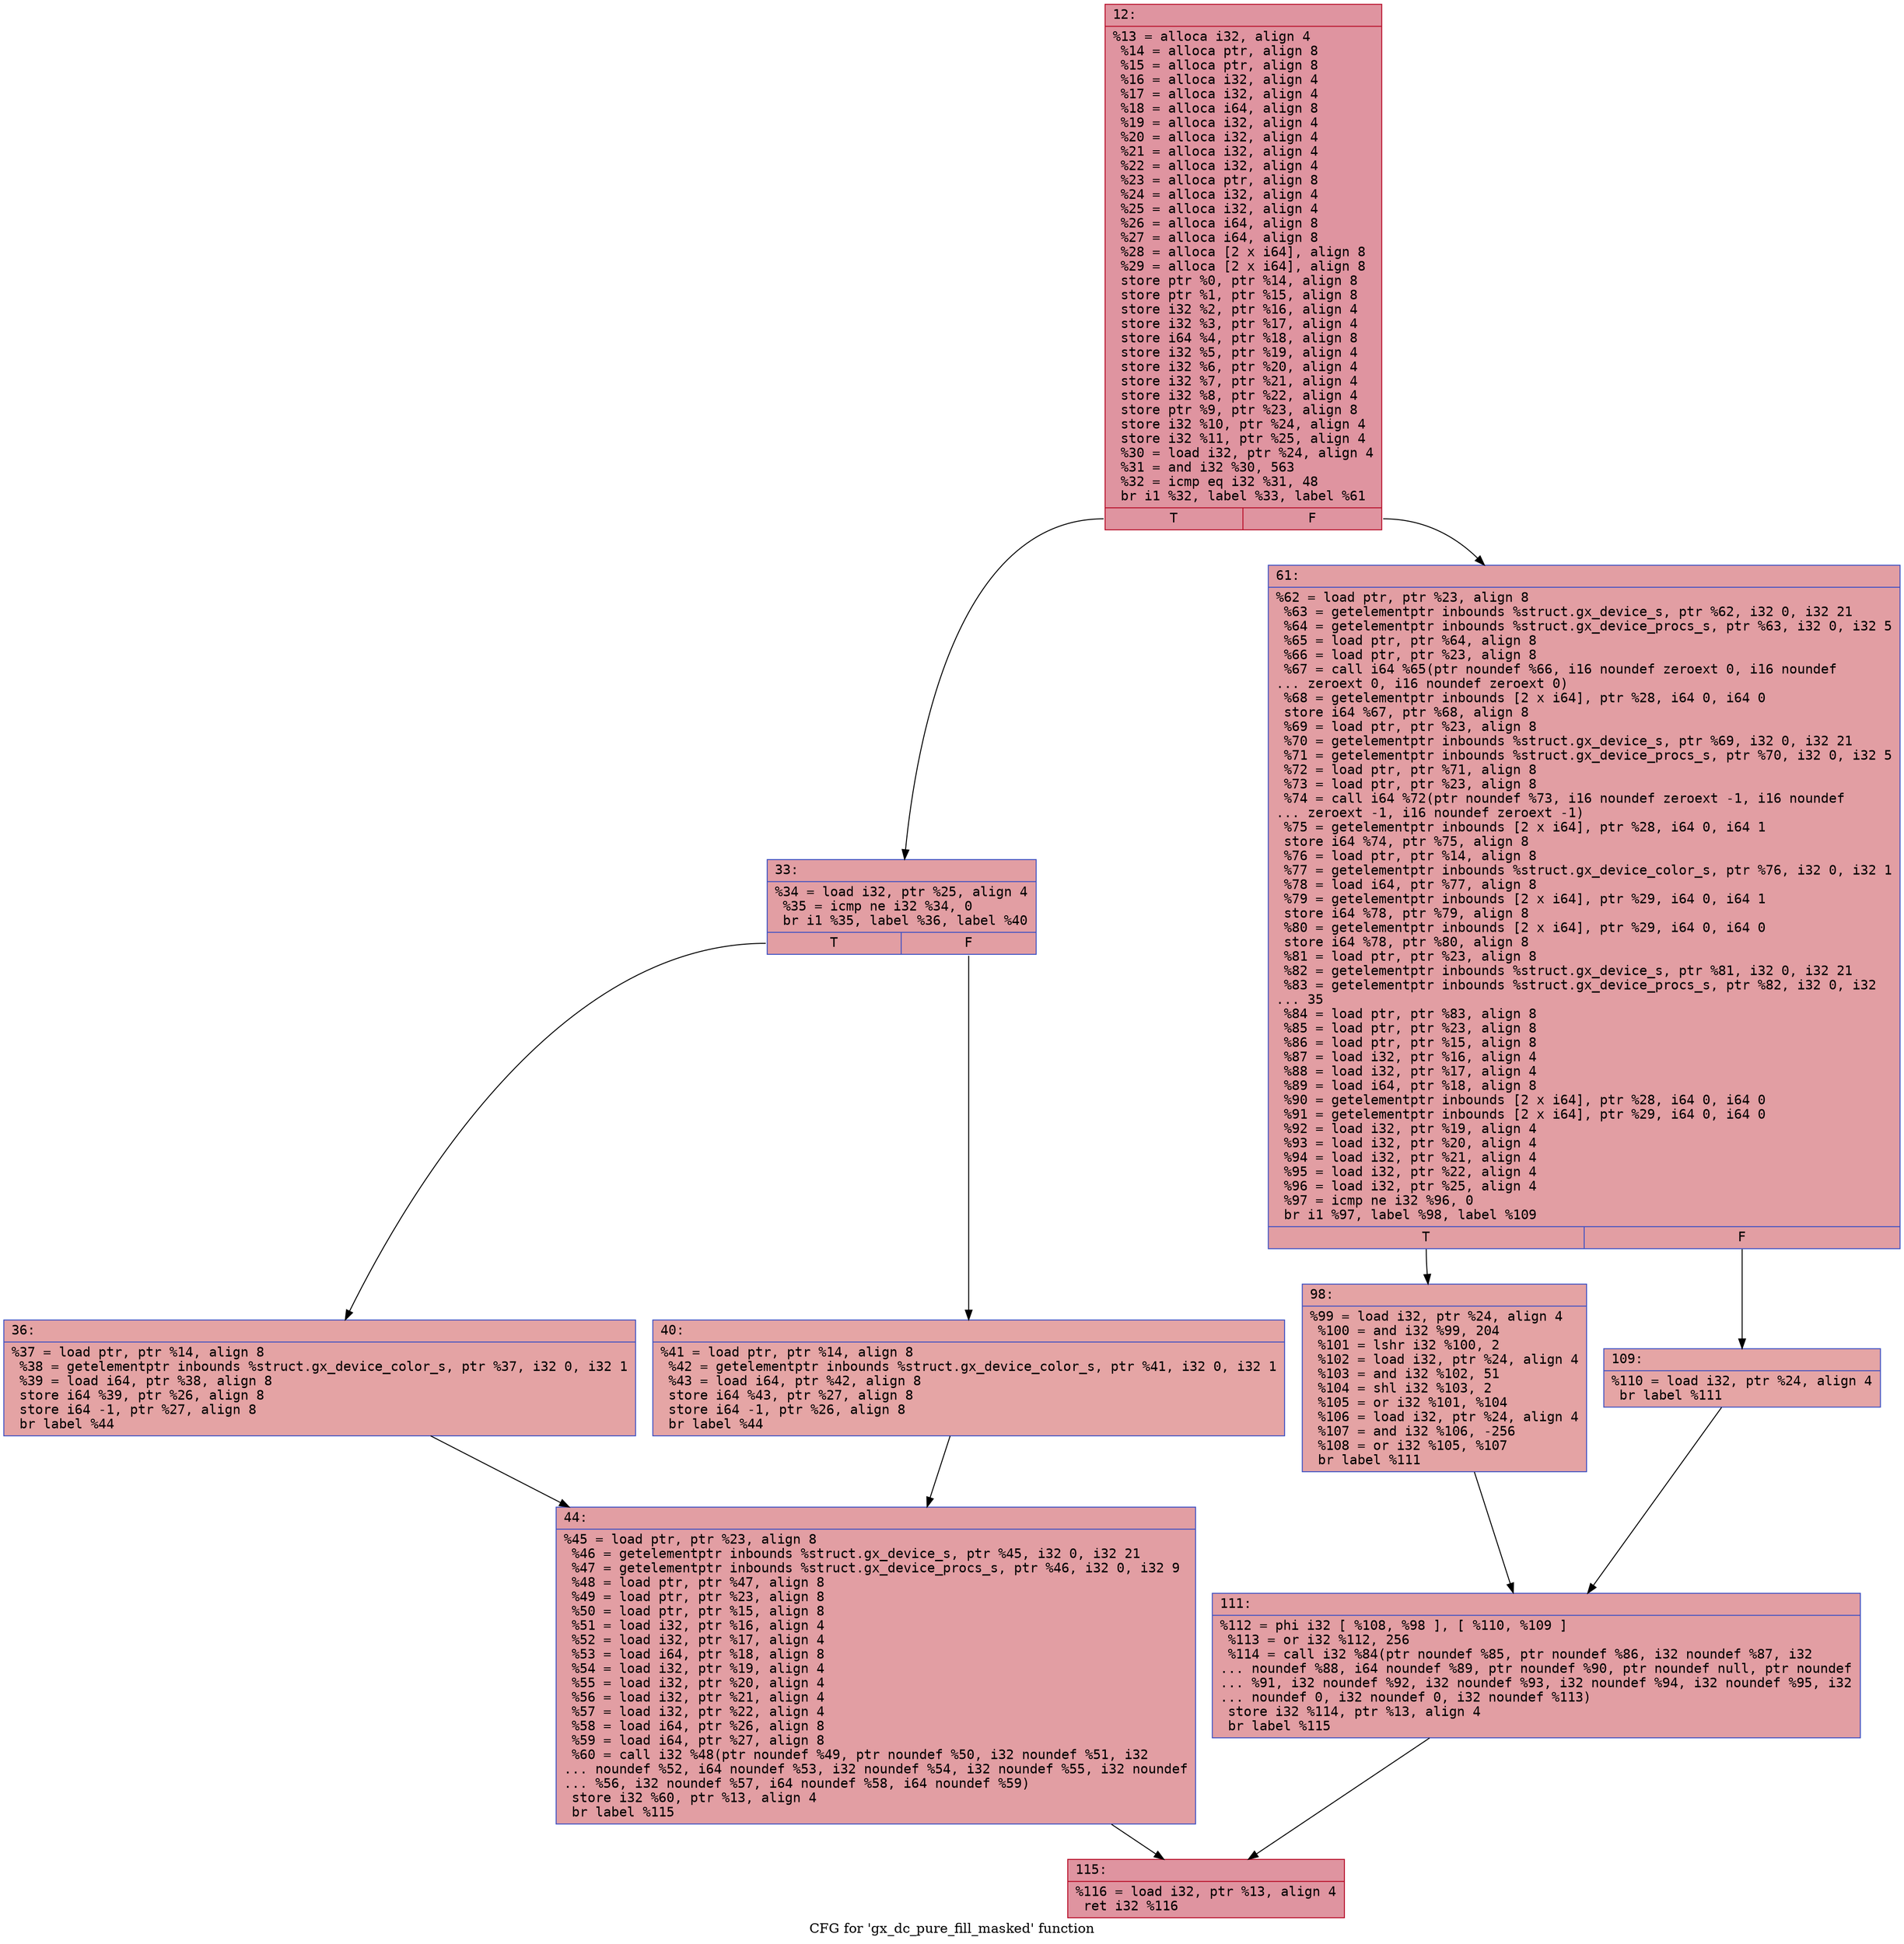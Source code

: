 digraph "CFG for 'gx_dc_pure_fill_masked' function" {
	label="CFG for 'gx_dc_pure_fill_masked' function";

	Node0x600002b4a530 [shape=record,color="#b70d28ff", style=filled, fillcolor="#b70d2870" fontname="Courier",label="{12:\l|  %13 = alloca i32, align 4\l  %14 = alloca ptr, align 8\l  %15 = alloca ptr, align 8\l  %16 = alloca i32, align 4\l  %17 = alloca i32, align 4\l  %18 = alloca i64, align 8\l  %19 = alloca i32, align 4\l  %20 = alloca i32, align 4\l  %21 = alloca i32, align 4\l  %22 = alloca i32, align 4\l  %23 = alloca ptr, align 8\l  %24 = alloca i32, align 4\l  %25 = alloca i32, align 4\l  %26 = alloca i64, align 8\l  %27 = alloca i64, align 8\l  %28 = alloca [2 x i64], align 8\l  %29 = alloca [2 x i64], align 8\l  store ptr %0, ptr %14, align 8\l  store ptr %1, ptr %15, align 8\l  store i32 %2, ptr %16, align 4\l  store i32 %3, ptr %17, align 4\l  store i64 %4, ptr %18, align 8\l  store i32 %5, ptr %19, align 4\l  store i32 %6, ptr %20, align 4\l  store i32 %7, ptr %21, align 4\l  store i32 %8, ptr %22, align 4\l  store ptr %9, ptr %23, align 8\l  store i32 %10, ptr %24, align 4\l  store i32 %11, ptr %25, align 4\l  %30 = load i32, ptr %24, align 4\l  %31 = and i32 %30, 563\l  %32 = icmp eq i32 %31, 48\l  br i1 %32, label %33, label %61\l|{<s0>T|<s1>F}}"];
	Node0x600002b4a530:s0 -> Node0x600002b4a580[tooltip="12 -> 33\nProbability 50.00%" ];
	Node0x600002b4a530:s1 -> Node0x600002b4a6c0[tooltip="12 -> 61\nProbability 50.00%" ];
	Node0x600002b4a580 [shape=record,color="#3d50c3ff", style=filled, fillcolor="#be242e70" fontname="Courier",label="{33:\l|  %34 = load i32, ptr %25, align 4\l  %35 = icmp ne i32 %34, 0\l  br i1 %35, label %36, label %40\l|{<s0>T|<s1>F}}"];
	Node0x600002b4a580:s0 -> Node0x600002b4a5d0[tooltip="33 -> 36\nProbability 62.50%" ];
	Node0x600002b4a580:s1 -> Node0x600002b4a620[tooltip="33 -> 40\nProbability 37.50%" ];
	Node0x600002b4a5d0 [shape=record,color="#3d50c3ff", style=filled, fillcolor="#c32e3170" fontname="Courier",label="{36:\l|  %37 = load ptr, ptr %14, align 8\l  %38 = getelementptr inbounds %struct.gx_device_color_s, ptr %37, i32 0, i32 1\l  %39 = load i64, ptr %38, align 8\l  store i64 %39, ptr %26, align 8\l  store i64 -1, ptr %27, align 8\l  br label %44\l}"];
	Node0x600002b4a5d0 -> Node0x600002b4a670[tooltip="36 -> 44\nProbability 100.00%" ];
	Node0x600002b4a620 [shape=record,color="#3d50c3ff", style=filled, fillcolor="#c5333470" fontname="Courier",label="{40:\l|  %41 = load ptr, ptr %14, align 8\l  %42 = getelementptr inbounds %struct.gx_device_color_s, ptr %41, i32 0, i32 1\l  %43 = load i64, ptr %42, align 8\l  store i64 %43, ptr %27, align 8\l  store i64 -1, ptr %26, align 8\l  br label %44\l}"];
	Node0x600002b4a620 -> Node0x600002b4a670[tooltip="40 -> 44\nProbability 100.00%" ];
	Node0x600002b4a670 [shape=record,color="#3d50c3ff", style=filled, fillcolor="#be242e70" fontname="Courier",label="{44:\l|  %45 = load ptr, ptr %23, align 8\l  %46 = getelementptr inbounds %struct.gx_device_s, ptr %45, i32 0, i32 21\l  %47 = getelementptr inbounds %struct.gx_device_procs_s, ptr %46, i32 0, i32 9\l  %48 = load ptr, ptr %47, align 8\l  %49 = load ptr, ptr %23, align 8\l  %50 = load ptr, ptr %15, align 8\l  %51 = load i32, ptr %16, align 4\l  %52 = load i32, ptr %17, align 4\l  %53 = load i64, ptr %18, align 8\l  %54 = load i32, ptr %19, align 4\l  %55 = load i32, ptr %20, align 4\l  %56 = load i32, ptr %21, align 4\l  %57 = load i32, ptr %22, align 4\l  %58 = load i64, ptr %26, align 8\l  %59 = load i64, ptr %27, align 8\l  %60 = call i32 %48(ptr noundef %49, ptr noundef %50, i32 noundef %51, i32\l... noundef %52, i64 noundef %53, i32 noundef %54, i32 noundef %55, i32 noundef\l... %56, i32 noundef %57, i64 noundef %58, i64 noundef %59)\l  store i32 %60, ptr %13, align 4\l  br label %115\l}"];
	Node0x600002b4a670 -> Node0x600002b4a800[tooltip="44 -> 115\nProbability 100.00%" ];
	Node0x600002b4a6c0 [shape=record,color="#3d50c3ff", style=filled, fillcolor="#be242e70" fontname="Courier",label="{61:\l|  %62 = load ptr, ptr %23, align 8\l  %63 = getelementptr inbounds %struct.gx_device_s, ptr %62, i32 0, i32 21\l  %64 = getelementptr inbounds %struct.gx_device_procs_s, ptr %63, i32 0, i32 5\l  %65 = load ptr, ptr %64, align 8\l  %66 = load ptr, ptr %23, align 8\l  %67 = call i64 %65(ptr noundef %66, i16 noundef zeroext 0, i16 noundef\l... zeroext 0, i16 noundef zeroext 0)\l  %68 = getelementptr inbounds [2 x i64], ptr %28, i64 0, i64 0\l  store i64 %67, ptr %68, align 8\l  %69 = load ptr, ptr %23, align 8\l  %70 = getelementptr inbounds %struct.gx_device_s, ptr %69, i32 0, i32 21\l  %71 = getelementptr inbounds %struct.gx_device_procs_s, ptr %70, i32 0, i32 5\l  %72 = load ptr, ptr %71, align 8\l  %73 = load ptr, ptr %23, align 8\l  %74 = call i64 %72(ptr noundef %73, i16 noundef zeroext -1, i16 noundef\l... zeroext -1, i16 noundef zeroext -1)\l  %75 = getelementptr inbounds [2 x i64], ptr %28, i64 0, i64 1\l  store i64 %74, ptr %75, align 8\l  %76 = load ptr, ptr %14, align 8\l  %77 = getelementptr inbounds %struct.gx_device_color_s, ptr %76, i32 0, i32 1\l  %78 = load i64, ptr %77, align 8\l  %79 = getelementptr inbounds [2 x i64], ptr %29, i64 0, i64 1\l  store i64 %78, ptr %79, align 8\l  %80 = getelementptr inbounds [2 x i64], ptr %29, i64 0, i64 0\l  store i64 %78, ptr %80, align 8\l  %81 = load ptr, ptr %23, align 8\l  %82 = getelementptr inbounds %struct.gx_device_s, ptr %81, i32 0, i32 21\l  %83 = getelementptr inbounds %struct.gx_device_procs_s, ptr %82, i32 0, i32\l... 35\l  %84 = load ptr, ptr %83, align 8\l  %85 = load ptr, ptr %23, align 8\l  %86 = load ptr, ptr %15, align 8\l  %87 = load i32, ptr %16, align 4\l  %88 = load i32, ptr %17, align 4\l  %89 = load i64, ptr %18, align 8\l  %90 = getelementptr inbounds [2 x i64], ptr %28, i64 0, i64 0\l  %91 = getelementptr inbounds [2 x i64], ptr %29, i64 0, i64 0\l  %92 = load i32, ptr %19, align 4\l  %93 = load i32, ptr %20, align 4\l  %94 = load i32, ptr %21, align 4\l  %95 = load i32, ptr %22, align 4\l  %96 = load i32, ptr %25, align 4\l  %97 = icmp ne i32 %96, 0\l  br i1 %97, label %98, label %109\l|{<s0>T|<s1>F}}"];
	Node0x600002b4a6c0:s0 -> Node0x600002b4a710[tooltip="61 -> 98\nProbability 62.50%" ];
	Node0x600002b4a6c0:s1 -> Node0x600002b4a760[tooltip="61 -> 109\nProbability 37.50%" ];
	Node0x600002b4a710 [shape=record,color="#3d50c3ff", style=filled, fillcolor="#c32e3170" fontname="Courier",label="{98:\l|  %99 = load i32, ptr %24, align 4\l  %100 = and i32 %99, 204\l  %101 = lshr i32 %100, 2\l  %102 = load i32, ptr %24, align 4\l  %103 = and i32 %102, 51\l  %104 = shl i32 %103, 2\l  %105 = or i32 %101, %104\l  %106 = load i32, ptr %24, align 4\l  %107 = and i32 %106, -256\l  %108 = or i32 %105, %107\l  br label %111\l}"];
	Node0x600002b4a710 -> Node0x600002b4a7b0[tooltip="98 -> 111\nProbability 100.00%" ];
	Node0x600002b4a760 [shape=record,color="#3d50c3ff", style=filled, fillcolor="#c5333470" fontname="Courier",label="{109:\l|  %110 = load i32, ptr %24, align 4\l  br label %111\l}"];
	Node0x600002b4a760 -> Node0x600002b4a7b0[tooltip="109 -> 111\nProbability 100.00%" ];
	Node0x600002b4a7b0 [shape=record,color="#3d50c3ff", style=filled, fillcolor="#be242e70" fontname="Courier",label="{111:\l|  %112 = phi i32 [ %108, %98 ], [ %110, %109 ]\l  %113 = or i32 %112, 256\l  %114 = call i32 %84(ptr noundef %85, ptr noundef %86, i32 noundef %87, i32\l... noundef %88, i64 noundef %89, ptr noundef %90, ptr noundef null, ptr noundef\l... %91, i32 noundef %92, i32 noundef %93, i32 noundef %94, i32 noundef %95, i32\l... noundef 0, i32 noundef 0, i32 noundef %113)\l  store i32 %114, ptr %13, align 4\l  br label %115\l}"];
	Node0x600002b4a7b0 -> Node0x600002b4a800[tooltip="111 -> 115\nProbability 100.00%" ];
	Node0x600002b4a800 [shape=record,color="#b70d28ff", style=filled, fillcolor="#b70d2870" fontname="Courier",label="{115:\l|  %116 = load i32, ptr %13, align 4\l  ret i32 %116\l}"];
}
